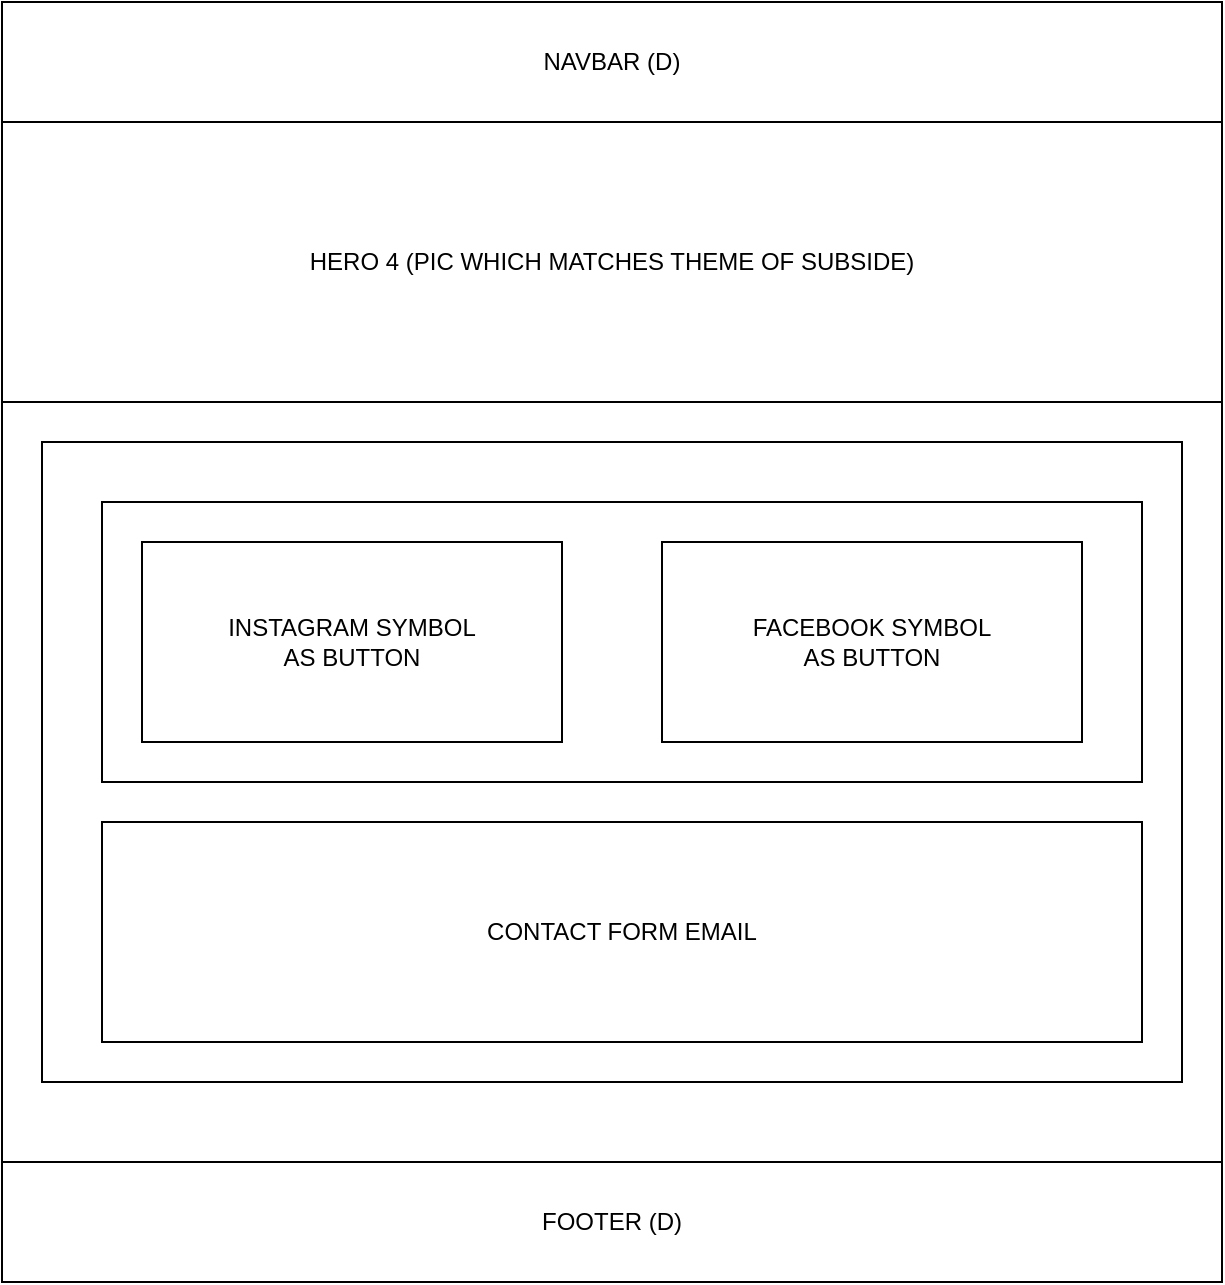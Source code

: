 <mxfile>
    <diagram id="1Wiu906tGlGhgYfp5gYL" name="Page-1">
        <mxGraphModel dx="650" dy="647" grid="1" gridSize="10" guides="1" tooltips="1" connect="1" arrows="1" fold="1" page="1" pageScale="1" pageWidth="827" pageHeight="1169" math="0" shadow="0">
            <root>
                <mxCell id="0"/>
                <mxCell id="1" parent="0"/>
                <mxCell id="2" value="" style="rounded=0;whiteSpace=wrap;html=1;" vertex="1" parent="1">
                    <mxGeometry x="30" y="20" width="610" height="640" as="geometry"/>
                </mxCell>
                <mxCell id="3" value="NAVBAR (D)" style="rounded=0;whiteSpace=wrap;html=1;" vertex="1" parent="1">
                    <mxGeometry x="30" y="20" width="610" height="60" as="geometry"/>
                </mxCell>
                <mxCell id="4" value="HERO 4 (PIC WHICH MATCHES THEME OF SUBSIDE)" style="rounded=0;whiteSpace=wrap;html=1;" vertex="1" parent="1">
                    <mxGeometry x="30" y="80" width="610" height="140" as="geometry"/>
                </mxCell>
                <mxCell id="5" value="" style="rounded=0;whiteSpace=wrap;html=1;" vertex="1" parent="1">
                    <mxGeometry x="50" y="240" width="570" height="320" as="geometry"/>
                </mxCell>
                <mxCell id="6" value="FOOTER (D)" style="rounded=0;whiteSpace=wrap;html=1;" vertex="1" parent="1">
                    <mxGeometry x="30" y="600" width="610" height="60" as="geometry"/>
                </mxCell>
                <mxCell id="7" value="" style="rounded=0;whiteSpace=wrap;html=1;" vertex="1" parent="1">
                    <mxGeometry x="80" y="270" width="520" height="140" as="geometry"/>
                </mxCell>
                <mxCell id="8" value="CONTACT FORM EMAIL" style="rounded=0;whiteSpace=wrap;html=1;" vertex="1" parent="1">
                    <mxGeometry x="80" y="430" width="520" height="110" as="geometry"/>
                </mxCell>
                <mxCell id="9" value="INSTAGRAM SYMBOL&lt;br&gt;AS BUTTON" style="rounded=0;whiteSpace=wrap;html=1;" vertex="1" parent="1">
                    <mxGeometry x="100" y="290" width="210" height="100" as="geometry"/>
                </mxCell>
                <mxCell id="10" value="FACEBOOK SYMBOL&lt;br&gt;AS BUTTON" style="rounded=0;whiteSpace=wrap;html=1;" vertex="1" parent="1">
                    <mxGeometry x="360" y="290" width="210" height="100" as="geometry"/>
                </mxCell>
            </root>
        </mxGraphModel>
    </diagram>
</mxfile>
